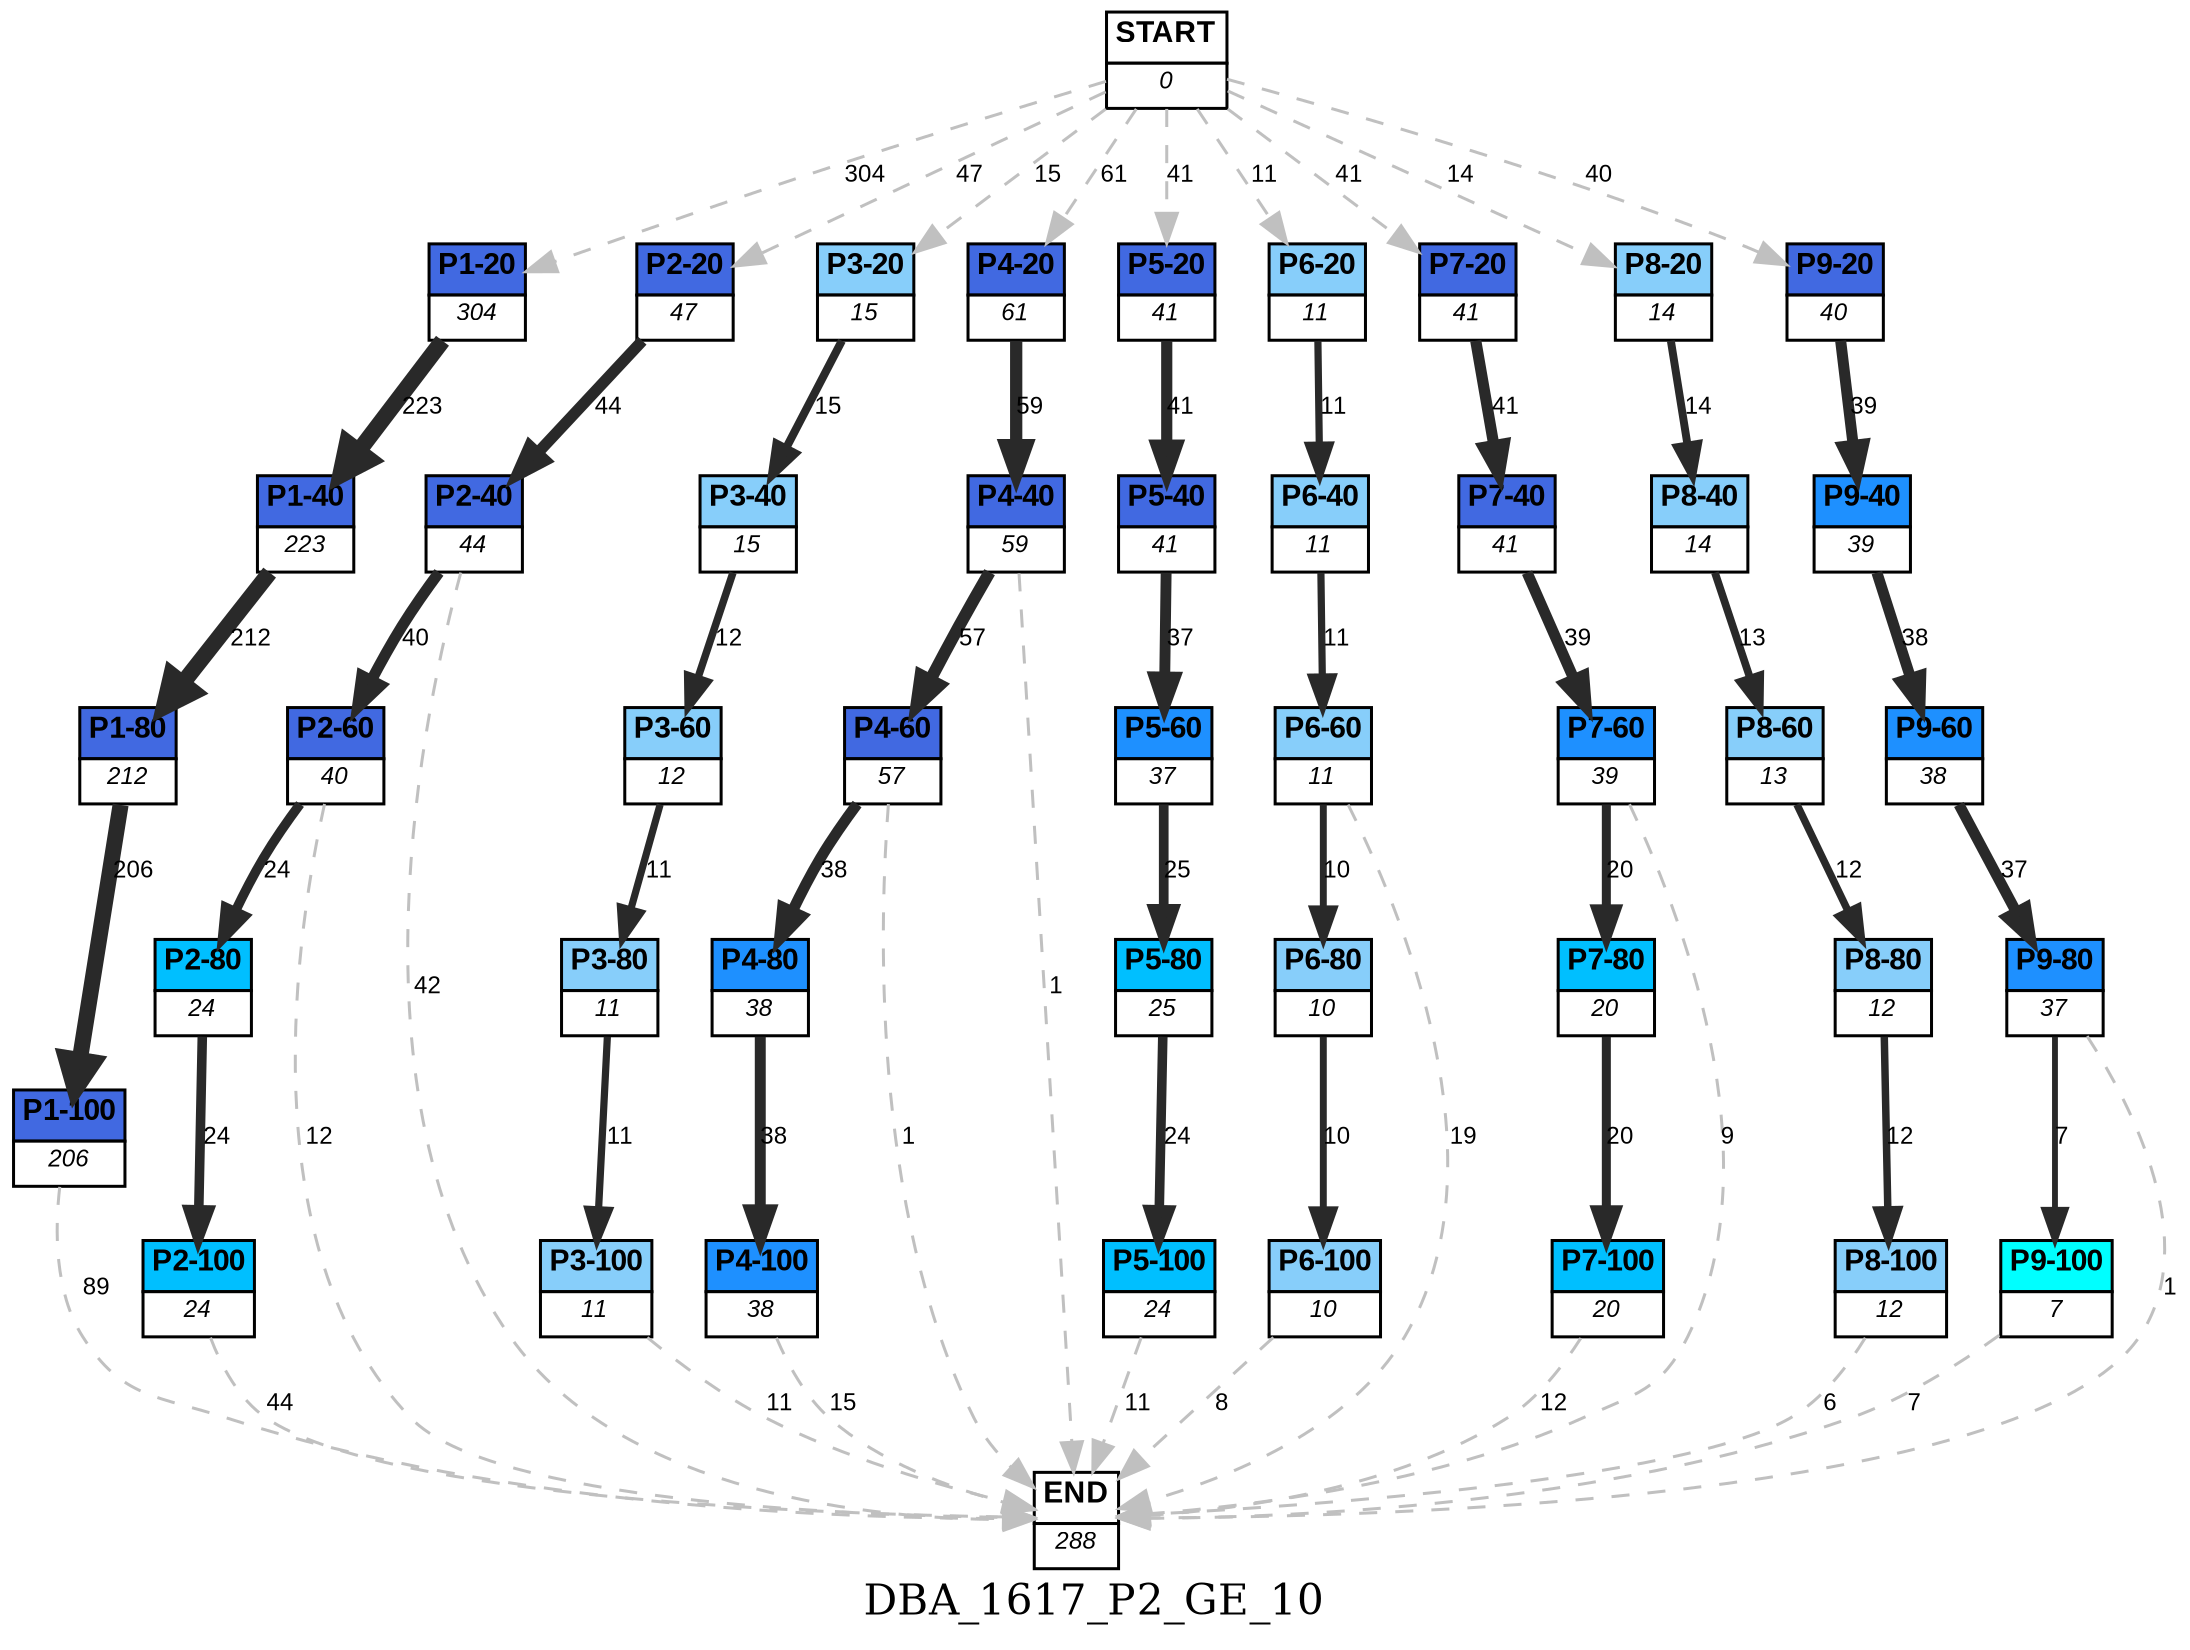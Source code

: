 digraph DBA_1617_P2_GE_10 {
	label=DBA_1617_P2_GE_10;
	dpi = 150
	size="16,11!";
	margin = 0;
"START" [shape=plain, label=<<table border="0" cellborder="1" cellspacing="0"><tr><td bgcolor="white"><FONT face="Arial" POINT-SIZE="10"><b>START</b></FONT></td></tr><tr><td bgcolor="white"><FONT face="Arial" POINT-SIZE="8"><i>0</i></FONT></td></tr></table>>]

"P1-20" [shape=plain, label=<<table border="0" cellborder="1" cellspacing="0"><tr><td bgcolor="royalblue"><FONT face="Arial" POINT-SIZE="10"><b>P1-20</b></FONT></td></tr><tr><td bgcolor="white"><FONT face="Arial" POINT-SIZE="8"><i>304</i></FONT></td></tr></table>>]

"P1-40" [shape=plain, label=<<table border="0" cellborder="1" cellspacing="0"><tr><td bgcolor="royalblue"><FONT face="Arial" POINT-SIZE="10"><b>P1-40</b></FONT></td></tr><tr><td bgcolor="white"><FONT face="Arial" POINT-SIZE="8"><i>223</i></FONT></td></tr></table>>]

"P1-80" [shape=plain, label=<<table border="0" cellborder="1" cellspacing="0"><tr><td bgcolor="royalblue"><FONT face="Arial" POINT-SIZE="10"><b>P1-80</b></FONT></td></tr><tr><td bgcolor="white"><FONT face="Arial" POINT-SIZE="8"><i>212</i></FONT></td></tr></table>>]

"P1-100" [shape=plain, label=<<table border="0" cellborder="1" cellspacing="0"><tr><td bgcolor="royalblue"><FONT face="Arial" POINT-SIZE="10"><b>P1-100</b></FONT></td></tr><tr><td bgcolor="white"><FONT face="Arial" POINT-SIZE="8"><i>206</i></FONT></td></tr></table>>]

"P2-20" [shape=plain, label=<<table border="0" cellborder="1" cellspacing="0"><tr><td bgcolor="royalblue"><FONT face="Arial" POINT-SIZE="10"><b>P2-20</b></FONT></td></tr><tr><td bgcolor="white"><FONT face="Arial" POINT-SIZE="8"><i>47</i></FONT></td></tr></table>>]

"P2-40" [shape=plain, label=<<table border="0" cellborder="1" cellspacing="0"><tr><td bgcolor="royalblue"><FONT face="Arial" POINT-SIZE="10"><b>P2-40</b></FONT></td></tr><tr><td bgcolor="white"><FONT face="Arial" POINT-SIZE="8"><i>44</i></FONT></td></tr></table>>]

"P2-60" [shape=plain, label=<<table border="0" cellborder="1" cellspacing="0"><tr><td bgcolor="royalblue"><FONT face="Arial" POINT-SIZE="10"><b>P2-60</b></FONT></td></tr><tr><td bgcolor="white"><FONT face="Arial" POINT-SIZE="8"><i>40</i></FONT></td></tr></table>>]

"P3-20" [shape=plain, label=<<table border="0" cellborder="1" cellspacing="0"><tr><td bgcolor="lightskyblue"><FONT face="Arial" POINT-SIZE="10"><b>P3-20</b></FONT></td></tr><tr><td bgcolor="white"><FONT face="Arial" POINT-SIZE="8"><i>15</i></FONT></td></tr></table>>]

"P3-40" [shape=plain, label=<<table border="0" cellborder="1" cellspacing="0"><tr><td bgcolor="lightskyblue"><FONT face="Arial" POINT-SIZE="10"><b>P3-40</b></FONT></td></tr><tr><td bgcolor="white"><FONT face="Arial" POINT-SIZE="8"><i>15</i></FONT></td></tr></table>>]

"P4-20" [shape=plain, label=<<table border="0" cellborder="1" cellspacing="0"><tr><td bgcolor="royalblue"><FONT face="Arial" POINT-SIZE="10"><b>P4-20</b></FONT></td></tr><tr><td bgcolor="white"><FONT face="Arial" POINT-SIZE="8"><i>61</i></FONT></td></tr></table>>]

"P4-40" [shape=plain, label=<<table border="0" cellborder="1" cellspacing="0"><tr><td bgcolor="royalblue"><FONT face="Arial" POINT-SIZE="10"><b>P4-40</b></FONT></td></tr><tr><td bgcolor="white"><FONT face="Arial" POINT-SIZE="8"><i>59</i></FONT></td></tr></table>>]

"P4-60" [shape=plain, label=<<table border="0" cellborder="1" cellspacing="0"><tr><td bgcolor="royalblue"><FONT face="Arial" POINT-SIZE="10"><b>P4-60</b></FONT></td></tr><tr><td bgcolor="white"><FONT face="Arial" POINT-SIZE="8"><i>57</i></FONT></td></tr></table>>]

"P5-20" [shape=plain, label=<<table border="0" cellborder="1" cellspacing="0"><tr><td bgcolor="royalblue"><FONT face="Arial" POINT-SIZE="10"><b>P5-20</b></FONT></td></tr><tr><td bgcolor="white"><FONT face="Arial" POINT-SIZE="8"><i>41</i></FONT></td></tr></table>>]

"P5-40" [shape=plain, label=<<table border="0" cellborder="1" cellspacing="0"><tr><td bgcolor="royalblue"><FONT face="Arial" POINT-SIZE="10"><b>P5-40</b></FONT></td></tr><tr><td bgcolor="white"><FONT face="Arial" POINT-SIZE="8"><i>41</i></FONT></td></tr></table>>]

"P5-60" [shape=plain, label=<<table border="0" cellborder="1" cellspacing="0"><tr><td bgcolor="dodgerblue"><FONT face="Arial" POINT-SIZE="10"><b>P5-60</b></FONT></td></tr><tr><td bgcolor="white"><FONT face="Arial" POINT-SIZE="8"><i>37</i></FONT></td></tr></table>>]

"P2-80" [shape=plain, label=<<table border="0" cellborder="1" cellspacing="0"><tr><td bgcolor="deepskyblue"><FONT face="Arial" POINT-SIZE="10"><b>P2-80</b></FONT></td></tr><tr><td bgcolor="white"><FONT face="Arial" POINT-SIZE="8"><i>24</i></FONT></td></tr></table>>]

"P2-100" [shape=plain, label=<<table border="0" cellborder="1" cellspacing="0"><tr><td bgcolor="deepskyblue"><FONT face="Arial" POINT-SIZE="10"><b>P2-100</b></FONT></td></tr><tr><td bgcolor="white"><FONT face="Arial" POINT-SIZE="8"><i>24</i></FONT></td></tr></table>>]

"P3-60" [shape=plain, label=<<table border="0" cellborder="1" cellspacing="0"><tr><td bgcolor="lightskyblue"><FONT face="Arial" POINT-SIZE="10"><b>P3-60</b></FONT></td></tr><tr><td bgcolor="white"><FONT face="Arial" POINT-SIZE="8"><i>12</i></FONT></td></tr></table>>]

"P3-80" [shape=plain, label=<<table border="0" cellborder="1" cellspacing="0"><tr><td bgcolor="lightskyblue"><FONT face="Arial" POINT-SIZE="10"><b>P3-80</b></FONT></td></tr><tr><td bgcolor="white"><FONT face="Arial" POINT-SIZE="8"><i>11</i></FONT></td></tr></table>>]

"P3-100" [shape=plain, label=<<table border="0" cellborder="1" cellspacing="0"><tr><td bgcolor="lightskyblue"><FONT face="Arial" POINT-SIZE="10"><b>P3-100</b></FONT></td></tr><tr><td bgcolor="white"><FONT face="Arial" POINT-SIZE="8"><i>11</i></FONT></td></tr></table>>]

"P4-80" [shape=plain, label=<<table border="0" cellborder="1" cellspacing="0"><tr><td bgcolor="dodgerblue"><FONT face="Arial" POINT-SIZE="10"><b>P4-80</b></FONT></td></tr><tr><td bgcolor="white"><FONT face="Arial" POINT-SIZE="8"><i>38</i></FONT></td></tr></table>>]

"P4-100" [shape=plain, label=<<table border="0" cellborder="1" cellspacing="0"><tr><td bgcolor="dodgerblue"><FONT face="Arial" POINT-SIZE="10"><b>P4-100</b></FONT></td></tr><tr><td bgcolor="white"><FONT face="Arial" POINT-SIZE="8"><i>38</i></FONT></td></tr></table>>]

"P5-80" [shape=plain, label=<<table border="0" cellborder="1" cellspacing="0"><tr><td bgcolor="deepskyblue"><FONT face="Arial" POINT-SIZE="10"><b>P5-80</b></FONT></td></tr><tr><td bgcolor="white"><FONT face="Arial" POINT-SIZE="8"><i>25</i></FONT></td></tr></table>>]

"P5-100" [shape=plain, label=<<table border="0" cellborder="1" cellspacing="0"><tr><td bgcolor="deepskyblue"><FONT face="Arial" POINT-SIZE="10"><b>P5-100</b></FONT></td></tr><tr><td bgcolor="white"><FONT face="Arial" POINT-SIZE="8"><i>24</i></FONT></td></tr></table>>]

"P6-20" [shape=plain, label=<<table border="0" cellborder="1" cellspacing="0"><tr><td bgcolor="lightskyblue"><FONT face="Arial" POINT-SIZE="10"><b>P6-20</b></FONT></td></tr><tr><td bgcolor="white"><FONT face="Arial" POINT-SIZE="8"><i>11</i></FONT></td></tr></table>>]

"P6-40" [shape=plain, label=<<table border="0" cellborder="1" cellspacing="0"><tr><td bgcolor="lightskyblue"><FONT face="Arial" POINT-SIZE="10"><b>P6-40</b></FONT></td></tr><tr><td bgcolor="white"><FONT face="Arial" POINT-SIZE="8"><i>11</i></FONT></td></tr></table>>]

"P6-60" [shape=plain, label=<<table border="0" cellborder="1" cellspacing="0"><tr><td bgcolor="lightskyblue"><FONT face="Arial" POINT-SIZE="10"><b>P6-60</b></FONT></td></tr><tr><td bgcolor="white"><FONT face="Arial" POINT-SIZE="8"><i>11</i></FONT></td></tr></table>>]

"P6-80" [shape=plain, label=<<table border="0" cellborder="1" cellspacing="0"><tr><td bgcolor="lightskyblue"><FONT face="Arial" POINT-SIZE="10"><b>P6-80</b></FONT></td></tr><tr><td bgcolor="white"><FONT face="Arial" POINT-SIZE="8"><i>10</i></FONT></td></tr></table>>]

"P6-100" [shape=plain, label=<<table border="0" cellborder="1" cellspacing="0"><tr><td bgcolor="lightskyblue"><FONT face="Arial" POINT-SIZE="10"><b>P6-100</b></FONT></td></tr><tr><td bgcolor="white"><FONT face="Arial" POINT-SIZE="8"><i>10</i></FONT></td></tr></table>>]

"P7-20" [shape=plain, label=<<table border="0" cellborder="1" cellspacing="0"><tr><td bgcolor="royalblue"><FONT face="Arial" POINT-SIZE="10"><b>P7-20</b></FONT></td></tr><tr><td bgcolor="white"><FONT face="Arial" POINT-SIZE="8"><i>41</i></FONT></td></tr></table>>]

"P7-40" [shape=plain, label=<<table border="0" cellborder="1" cellspacing="0"><tr><td bgcolor="royalblue"><FONT face="Arial" POINT-SIZE="10"><b>P7-40</b></FONT></td></tr><tr><td bgcolor="white"><FONT face="Arial" POINT-SIZE="8"><i>41</i></FONT></td></tr></table>>]

"P7-60" [shape=plain, label=<<table border="0" cellborder="1" cellspacing="0"><tr><td bgcolor="dodgerblue"><FONT face="Arial" POINT-SIZE="10"><b>P7-60</b></FONT></td></tr><tr><td bgcolor="white"><FONT face="Arial" POINT-SIZE="8"><i>39</i></FONT></td></tr></table>>]

"P8-20" [shape=plain, label=<<table border="0" cellborder="1" cellspacing="0"><tr><td bgcolor="lightskyblue"><FONT face="Arial" POINT-SIZE="10"><b>P8-20</b></FONT></td></tr><tr><td bgcolor="white"><FONT face="Arial" POINT-SIZE="8"><i>14</i></FONT></td></tr></table>>]

"P8-40" [shape=plain, label=<<table border="0" cellborder="1" cellspacing="0"><tr><td bgcolor="lightskyblue"><FONT face="Arial" POINT-SIZE="10"><b>P8-40</b></FONT></td></tr><tr><td bgcolor="white"><FONT face="Arial" POINT-SIZE="8"><i>14</i></FONT></td></tr></table>>]

"P8-60" [shape=plain, label=<<table border="0" cellborder="1" cellspacing="0"><tr><td bgcolor="lightskyblue"><FONT face="Arial" POINT-SIZE="10"><b>P8-60</b></FONT></td></tr><tr><td bgcolor="white"><FONT face="Arial" POINT-SIZE="8"><i>13</i></FONT></td></tr></table>>]

"P8-80" [shape=plain, label=<<table border="0" cellborder="1" cellspacing="0"><tr><td bgcolor="lightskyblue"><FONT face="Arial" POINT-SIZE="10"><b>P8-80</b></FONT></td></tr><tr><td bgcolor="white"><FONT face="Arial" POINT-SIZE="8"><i>12</i></FONT></td></tr></table>>]

"P8-100" [shape=plain, label=<<table border="0" cellborder="1" cellspacing="0"><tr><td bgcolor="lightskyblue"><FONT face="Arial" POINT-SIZE="10"><b>P8-100</b></FONT></td></tr><tr><td bgcolor="white"><FONT face="Arial" POINT-SIZE="8"><i>12</i></FONT></td></tr></table>>]

"P9-20" [shape=plain, label=<<table border="0" cellborder="1" cellspacing="0"><tr><td bgcolor="royalblue"><FONT face="Arial" POINT-SIZE="10"><b>P9-20</b></FONT></td></tr><tr><td bgcolor="white"><FONT face="Arial" POINT-SIZE="8"><i>40</i></FONT></td></tr></table>>]

"P9-40" [shape=plain, label=<<table border="0" cellborder="1" cellspacing="0"><tr><td bgcolor="dodgerblue"><FONT face="Arial" POINT-SIZE="10"><b>P9-40</b></FONT></td></tr><tr><td bgcolor="white"><FONT face="Arial" POINT-SIZE="8"><i>39</i></FONT></td></tr></table>>]

"P9-60" [shape=plain, label=<<table border="0" cellborder="1" cellspacing="0"><tr><td bgcolor="dodgerblue"><FONT face="Arial" POINT-SIZE="10"><b>P9-60</b></FONT></td></tr><tr><td bgcolor="white"><FONT face="Arial" POINT-SIZE="8"><i>38</i></FONT></td></tr></table>>]

"P9-80" [shape=plain, label=<<table border="0" cellborder="1" cellspacing="0"><tr><td bgcolor="dodgerblue"><FONT face="Arial" POINT-SIZE="10"><b>P9-80</b></FONT></td></tr><tr><td bgcolor="white"><FONT face="Arial" POINT-SIZE="8"><i>37</i></FONT></td></tr></table>>]

"P9-100" [shape=plain, label=<<table border="0" cellborder="1" cellspacing="0"><tr><td bgcolor="aqua"><FONT face="Arial" POINT-SIZE="10"><b>P9-100</b></FONT></td></tr><tr><td bgcolor="white"><FONT face="Arial" POINT-SIZE="8"><i>7</i></FONT></td></tr></table>>]

"P7-80" [shape=plain, label=<<table border="0" cellborder="1" cellspacing="0"><tr><td bgcolor="deepskyblue"><FONT face="Arial" POINT-SIZE="10"><b>P7-80</b></FONT></td></tr><tr><td bgcolor="white"><FONT face="Arial" POINT-SIZE="8"><i>20</i></FONT></td></tr></table>>]

"P7-100" [shape=plain, label=<<table border="0" cellborder="1" cellspacing="0"><tr><td bgcolor="deepskyblue"><FONT face="Arial" POINT-SIZE="10"><b>P7-100</b></FONT></td></tr><tr><td bgcolor="white"><FONT face="Arial" POINT-SIZE="8"><i>20</i></FONT></td></tr></table>>]

"END" [shape=plain, label=<<table border="0" cellborder="1" cellspacing="0"><tr><td bgcolor="white"><FONT face="Arial" POINT-SIZE="10"><b>END</b></FONT></td></tr><tr><td bgcolor="white"><FONT face="Arial" POINT-SIZE="8"><i>288</i></FONT></td></tr></table>>]

"START" -> "P1-20" [ style = dashed color=grey label ="304" labelfloat=false fontname="Arial" fontsize=8]

"START" -> "P2-20" [ style = dashed color=grey label ="47" labelfloat=false fontname="Arial" fontsize=8]

"START" -> "P3-20" [ style = dashed color=grey label ="15" labelfloat=false fontname="Arial" fontsize=8]

"START" -> "P4-20" [ style = dashed color=grey label ="61" labelfloat=false fontname="Arial" fontsize=8]

"START" -> "P5-20" [ style = dashed color=grey label ="41" labelfloat=false fontname="Arial" fontsize=8]

"START" -> "P6-20" [ style = dashed color=grey label ="11" labelfloat=false fontname="Arial" fontsize=8]

"START" -> "P7-20" [ style = dashed color=grey label ="41" labelfloat=false fontname="Arial" fontsize=8]

"START" -> "P8-20" [ style = dashed color=grey label ="14" labelfloat=false fontname="Arial" fontsize=8]

"START" -> "P9-20" [ style = dashed color=grey label ="40" labelfloat=false fontname="Arial" fontsize=8]

"P1-20" -> "P1-40" [ color=grey16 penwidth = "5.40717177146012"label ="223" labelfloat=false fontname="Arial" fontsize=8]

"P1-40" -> "P1-80" [ color=grey16 penwidth = "5.35658627467201"label ="212" labelfloat=false fontname="Arial" fontsize=8]

"P1-80" -> "P1-100" [ color=grey16 penwidth = "5.32787616878958"label ="206" labelfloat=false fontname="Arial" fontsize=8]

"P1-100" -> "END" [ style = dashed color=grey label ="89" labelfloat=false fontname="Arial" fontsize=8]

"P2-20" -> "P2-40" [ color=grey16 penwidth = "3.78418963391826"label ="44" labelfloat=false fontname="Arial" fontsize=8]

"P2-40" -> "P2-60" [ color=grey16 penwidth = "3.68887945411394"label ="40" labelfloat=false fontname="Arial" fontsize=8]

"P2-40" -> "END" [ style = dashed color=grey label ="42" labelfloat=false fontname="Arial" fontsize=8]

"P2-60" -> "P2-80" [ color=grey16 penwidth = "3.17805383034795"label ="24" labelfloat=false fontname="Arial" fontsize=8]

"P2-60" -> "END" [ style = dashed color=grey label ="12" labelfloat=false fontname="Arial" fontsize=8]

"P3-20" -> "P3-40" [ color=grey16 penwidth = "2.70805020110221"label ="15" labelfloat=false fontname="Arial" fontsize=8]

"P3-40" -> "P3-60" [ color=grey16 penwidth = "2.484906649788"label ="12" labelfloat=false fontname="Arial" fontsize=8]

"P4-20" -> "P4-40" [ color=grey16 penwidth = "4.07753744390572"label ="59" labelfloat=false fontname="Arial" fontsize=8]

"P4-40" -> "P4-60" [ color=grey16 penwidth = "4.04305126783455"label ="57" labelfloat=false fontname="Arial" fontsize=8]

"P4-40" -> "END" [ style = dashed color=grey label ="1" labelfloat=false fontname="Arial" fontsize=8]

"P4-60" -> "P4-80" [ color=grey16 penwidth = "3.63758615972639"label ="38" labelfloat=false fontname="Arial" fontsize=8]

"P4-60" -> "END" [ style = dashed color=grey label ="1" labelfloat=false fontname="Arial" fontsize=8]

"P5-20" -> "P5-40" [ color=grey16 penwidth = "3.71357206670431"label ="41" labelfloat=false fontname="Arial" fontsize=8]

"P5-40" -> "P5-60" [ color=grey16 penwidth = "3.61091791264422"label ="37" labelfloat=false fontname="Arial" fontsize=8]

"P5-60" -> "P5-80" [ color=grey16 penwidth = "3.2188758248682"label ="25" labelfloat=false fontname="Arial" fontsize=8]

"P2-80" -> "P2-100" [ color=grey16 penwidth = "3.17805383034795"label ="24" labelfloat=false fontname="Arial" fontsize=8]

"P2-100" -> "END" [ style = dashed color=grey label ="44" labelfloat=false fontname="Arial" fontsize=8]

"P3-60" -> "P3-80" [ color=grey16 penwidth = "2.39789527279837"label ="11" labelfloat=false fontname="Arial" fontsize=8]

"P3-80" -> "P3-100" [ color=grey16 penwidth = "2.39789527279837"label ="11" labelfloat=false fontname="Arial" fontsize=8]

"P3-100" -> "END" [ style = dashed color=grey label ="11" labelfloat=false fontname="Arial" fontsize=8]

"P4-80" -> "P4-100" [ color=grey16 penwidth = "3.63758615972639"label ="38" labelfloat=false fontname="Arial" fontsize=8]

"P4-100" -> "END" [ style = dashed color=grey label ="15" labelfloat=false fontname="Arial" fontsize=8]

"P5-80" -> "P5-100" [ color=grey16 penwidth = "3.17805383034795"label ="24" labelfloat=false fontname="Arial" fontsize=8]

"P5-100" -> "END" [ style = dashed color=grey label ="11" labelfloat=false fontname="Arial" fontsize=8]

"P6-20" -> "P6-40" [ color=grey16 penwidth = "2.39789527279837"label ="11" labelfloat=false fontname="Arial" fontsize=8]

"P6-40" -> "P6-60" [ color=grey16 penwidth = "2.39789527279837"label ="11" labelfloat=false fontname="Arial" fontsize=8]

"P6-60" -> "P6-80" [ color=grey16 penwidth = "2.30258509299405"label ="10" labelfloat=false fontname="Arial" fontsize=8]

"P6-60" -> "END" [ style = dashed color=grey label ="19" labelfloat=false fontname="Arial" fontsize=8]

"P6-80" -> "P6-100" [ color=grey16 penwidth = "2.30258509299405"label ="10" labelfloat=false fontname="Arial" fontsize=8]

"P6-100" -> "END" [ style = dashed color=grey label ="8" labelfloat=false fontname="Arial" fontsize=8]

"P7-20" -> "P7-40" [ color=grey16 penwidth = "3.71357206670431"label ="41" labelfloat=false fontname="Arial" fontsize=8]

"P7-40" -> "P7-60" [ color=grey16 penwidth = "3.66356164612965"label ="39" labelfloat=false fontname="Arial" fontsize=8]

"P7-60" -> "P7-80" [ color=grey16 penwidth = "2.99573227355399"label ="20" labelfloat=false fontname="Arial" fontsize=8]

"P7-60" -> "END" [ style = dashed color=grey label ="9" labelfloat=false fontname="Arial" fontsize=8]

"P8-20" -> "P8-40" [ color=grey16 penwidth = "2.63905732961526"label ="14" labelfloat=false fontname="Arial" fontsize=8]

"P8-40" -> "P8-60" [ color=grey16 penwidth = "2.56494935746154"label ="13" labelfloat=false fontname="Arial" fontsize=8]

"P8-60" -> "P8-80" [ color=grey16 penwidth = "2.484906649788"label ="12" labelfloat=false fontname="Arial" fontsize=8]

"P8-80" -> "P8-100" [ color=grey16 penwidth = "2.484906649788"label ="12" labelfloat=false fontname="Arial" fontsize=8]

"P8-100" -> "END" [ style = dashed color=grey label ="6" labelfloat=false fontname="Arial" fontsize=8]

"P9-20" -> "P9-40" [ color=grey16 penwidth = "3.66356164612965"label ="39" labelfloat=false fontname="Arial" fontsize=8]

"P9-40" -> "P9-60" [ color=grey16 penwidth = "3.63758615972639"label ="38" labelfloat=false fontname="Arial" fontsize=8]

"P9-60" -> "P9-80" [ color=grey16 penwidth = "3.61091791264422"label ="37" labelfloat=false fontname="Arial" fontsize=8]

"P9-80" -> "P9-100" [ color=grey16 penwidth = "1.94591014905531"label ="7" labelfloat=false fontname="Arial" fontsize=8]

"P9-80" -> "END" [ style = dashed color=grey label ="1" labelfloat=false fontname="Arial" fontsize=8]

"P9-100" -> "END" [ style = dashed color=grey label ="7" labelfloat=false fontname="Arial" fontsize=8]

"P7-80" -> "P7-100" [ color=grey16 penwidth = "2.99573227355399"label ="20" labelfloat=false fontname="Arial" fontsize=8]

"P7-100" -> "END" [ style = dashed color=grey label ="12" labelfloat=false fontname="Arial" fontsize=8]

}
